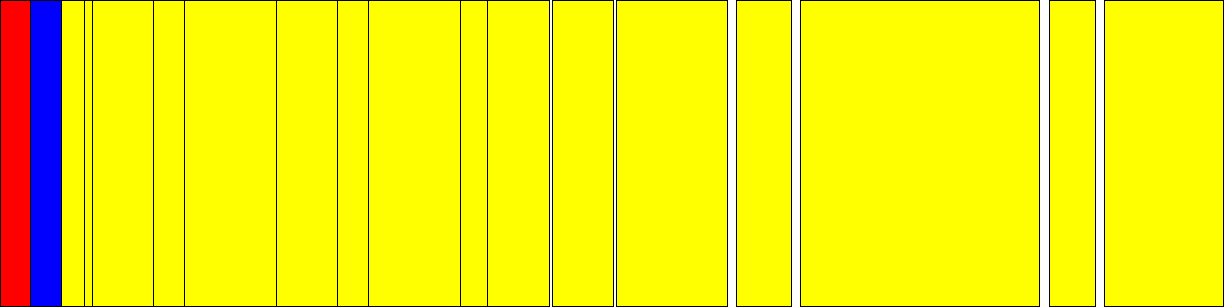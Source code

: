 size(8.5inch);

defaultpen(0.01);
pen p=cmyk(1,1,1,1);

filldraw(box((0.000,0),(0.100,1)),red,p);
filldraw(box((0.100,0),(0.200,1)),blue,p);
filldraw(box((0.200,0),(0.275,1)),yellow,p);
filldraw(box((0.275,0),(0.300,1)),yellow,p);
filldraw(box((0.300,0),(0.500,1)),yellow,p);
filldraw(box((0.500,0),(0.600,1)),yellow,p);
filldraw(box((0.600,0),(0.900,1)),yellow,p);
filldraw(box((0.900,0),(1.100,1)),yellow,p);
filldraw(box((1.100,0),(1.200,1)),yellow,p);
filldraw(box((1.200,0),(1.500,1)),yellow,p);
filldraw(box((1.500,0),(1.590,1)),yellow,p);
filldraw(box((1.590,0),(1.790,1)),yellow,p);
filldraw(box((1.800,0),(2.000,1)),yellow,p);
filldraw(box((2.010,0),(2.370,1)),yellow,p);
filldraw(box((2.400,0),(2.580,1)),yellow,p);
filldraw(box((2.610,0),(3.390,1)),yellow,p);
filldraw(box((3.420,0),(3.570,1)),yellow,p);
filldraw(box((3.600,0),(3.990,1)),yellow,p);
